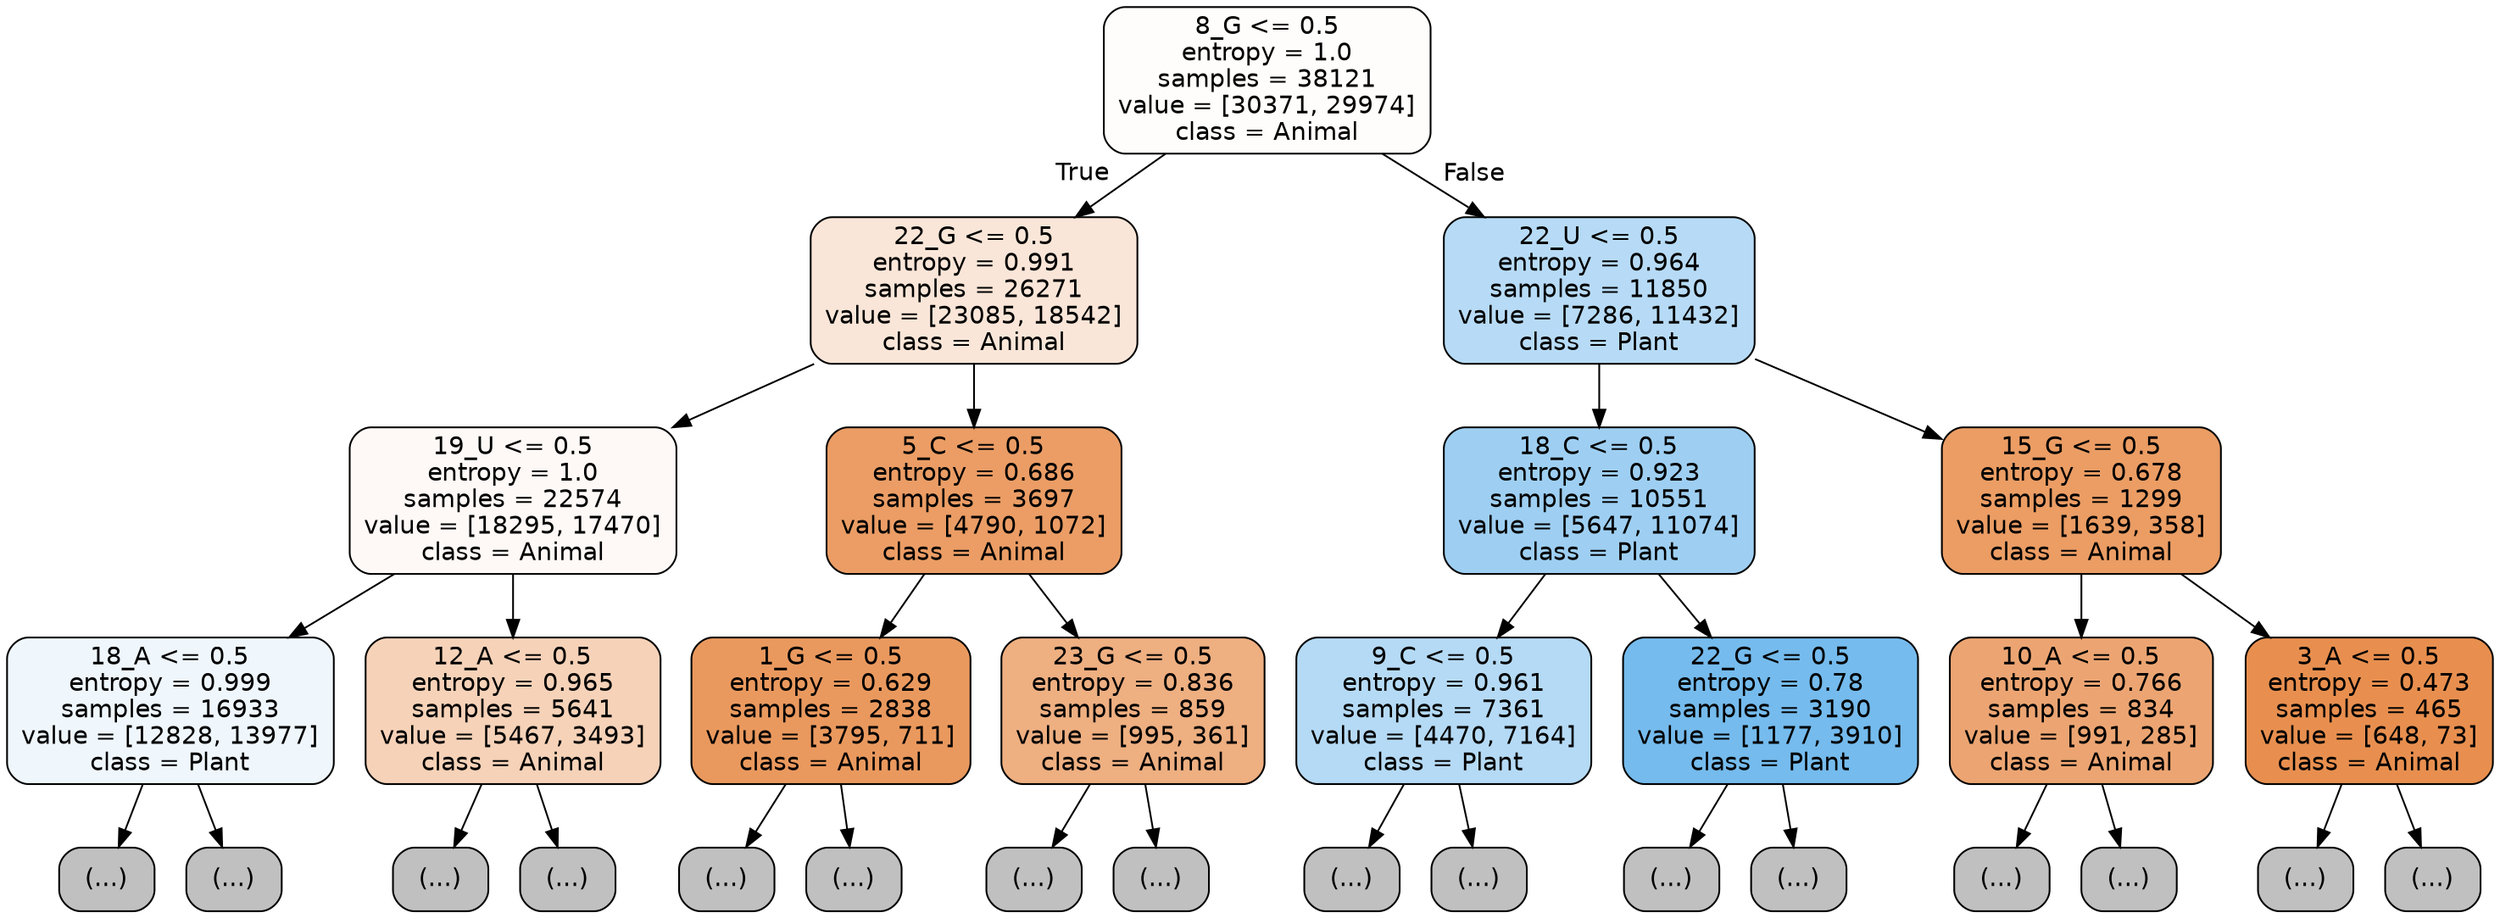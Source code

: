 digraph Tree {
node [shape=box, style="filled, rounded", color="black", fontname="helvetica"] ;
edge [fontname="helvetica"] ;
0 [label="8_G <= 0.5\nentropy = 1.0\nsamples = 38121\nvalue = [30371, 29974]\nclass = Animal", fillcolor="#fffdfc"] ;
1 [label="22_G <= 0.5\nentropy = 0.991\nsamples = 26271\nvalue = [23085, 18542]\nclass = Animal", fillcolor="#fae6d8"] ;
0 -> 1 [labeldistance=2.5, labelangle=45, headlabel="True"] ;
2 [label="19_U <= 0.5\nentropy = 1.0\nsamples = 22574\nvalue = [18295, 17470]\nclass = Animal", fillcolor="#fef9f6"] ;
1 -> 2 ;
3 [label="18_A <= 0.5\nentropy = 0.999\nsamples = 16933\nvalue = [12828, 13977]\nclass = Plant", fillcolor="#eff7fd"] ;
2 -> 3 ;
4 [label="(...)", fillcolor="#C0C0C0"] ;
3 -> 4 ;
6263 [label="(...)", fillcolor="#C0C0C0"] ;
3 -> 6263 ;
8000 [label="12_A <= 0.5\nentropy = 0.965\nsamples = 5641\nvalue = [5467, 3493]\nclass = Animal", fillcolor="#f6d2b8"] ;
2 -> 8000 ;
8001 [label="(...)", fillcolor="#C0C0C0"] ;
8000 -> 8001 ;
10226 [label="(...)", fillcolor="#C0C0C0"] ;
8000 -> 10226 ;
10911 [label="5_C <= 0.5\nentropy = 0.686\nsamples = 3697\nvalue = [4790, 1072]\nclass = Animal", fillcolor="#eb9d65"] ;
1 -> 10911 ;
10912 [label="1_G <= 0.5\nentropy = 0.629\nsamples = 2838\nvalue = [3795, 711]\nclass = Animal", fillcolor="#ea995e"] ;
10911 -> 10912 ;
10913 [label="(...)", fillcolor="#C0C0C0"] ;
10912 -> 10913 ;
11806 [label="(...)", fillcolor="#C0C0C0"] ;
10912 -> 11806 ;
11973 [label="23_G <= 0.5\nentropy = 0.836\nsamples = 859\nvalue = [995, 361]\nclass = Animal", fillcolor="#eeaf81"] ;
10911 -> 11973 ;
11974 [label="(...)", fillcolor="#C0C0C0"] ;
11973 -> 11974 ;
12303 [label="(...)", fillcolor="#C0C0C0"] ;
11973 -> 12303 ;
12340 [label="22_U <= 0.5\nentropy = 0.964\nsamples = 11850\nvalue = [7286, 11432]\nclass = Plant", fillcolor="#b7dbf6"] ;
0 -> 12340 [labeldistance=2.5, labelangle=-45, headlabel="False"] ;
12341 [label="18_C <= 0.5\nentropy = 0.923\nsamples = 10551\nvalue = [5647, 11074]\nclass = Plant", fillcolor="#9ecff2"] ;
12340 -> 12341 ;
12342 [label="9_C <= 0.5\nentropy = 0.961\nsamples = 7361\nvalue = [4470, 7164]\nclass = Plant", fillcolor="#b5daf5"] ;
12341 -> 12342 ;
12343 [label="(...)", fillcolor="#C0C0C0"] ;
12342 -> 12343 ;
14832 [label="(...)", fillcolor="#C0C0C0"] ;
12342 -> 14832 ;
15435 [label="22_G <= 0.5\nentropy = 0.78\nsamples = 3190\nvalue = [1177, 3910]\nclass = Plant", fillcolor="#75bbed"] ;
12341 -> 15435 ;
15436 [label="(...)", fillcolor="#C0C0C0"] ;
15435 -> 15436 ;
16153 [label="(...)", fillcolor="#C0C0C0"] ;
15435 -> 16153 ;
16292 [label="15_G <= 0.5\nentropy = 0.678\nsamples = 1299\nvalue = [1639, 358]\nclass = Animal", fillcolor="#eb9d64"] ;
12340 -> 16292 ;
16293 [label="10_A <= 0.5\nentropy = 0.766\nsamples = 834\nvalue = [991, 285]\nclass = Animal", fillcolor="#eca572"] ;
16292 -> 16293 ;
16294 [label="(...)", fillcolor="#C0C0C0"] ;
16293 -> 16294 ;
16547 [label="(...)", fillcolor="#C0C0C0"] ;
16293 -> 16547 ;
16674 [label="3_A <= 0.5\nentropy = 0.473\nsamples = 465\nvalue = [648, 73]\nclass = Animal", fillcolor="#e88f4f"] ;
16292 -> 16674 ;
16675 [label="(...)", fillcolor="#C0C0C0"] ;
16674 -> 16675 ;
16764 [label="(...)", fillcolor="#C0C0C0"] ;
16674 -> 16764 ;
}